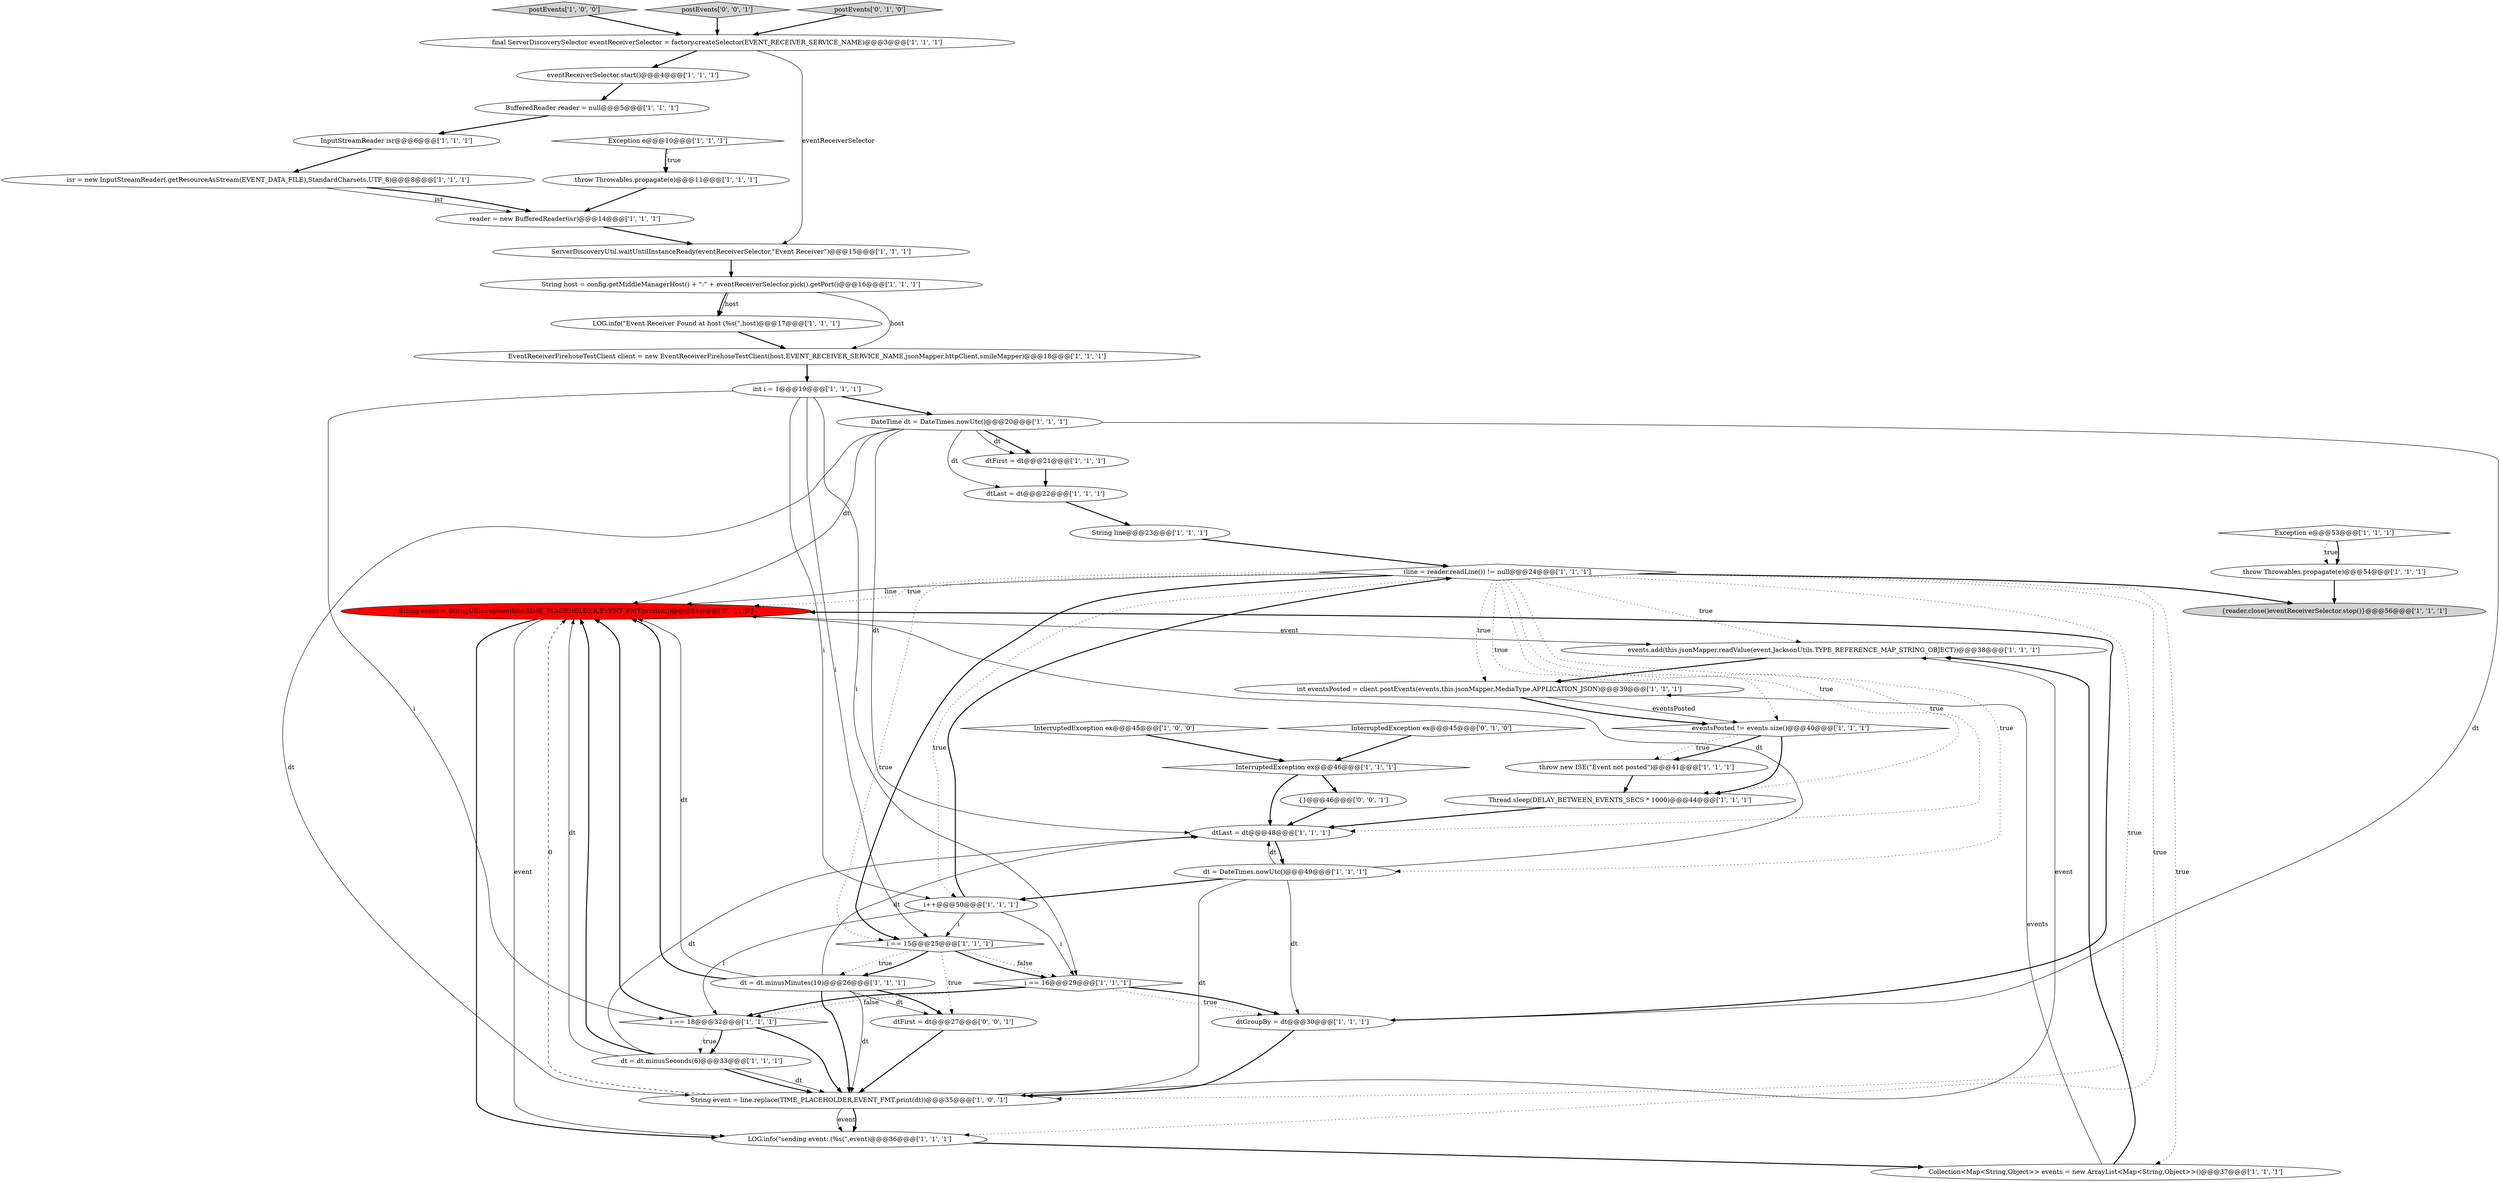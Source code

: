 digraph {
21 [style = filled, label = "String line@@@23@@@['1', '1', '1']", fillcolor = white, shape = ellipse image = "AAA0AAABBB1BBB"];
2 [style = filled, label = "LOG.info(\"Event Receiver Found at host (%s(\",host)@@@17@@@['1', '1', '1']", fillcolor = white, shape = ellipse image = "AAA0AAABBB1BBB"];
1 [style = filled, label = "postEvents['1', '0', '0']", fillcolor = lightgray, shape = diamond image = "AAA0AAABBB1BBB"];
26 [style = filled, label = "dt = dt.minusMinutes(10)@@@26@@@['1', '1', '1']", fillcolor = white, shape = ellipse image = "AAA0AAABBB1BBB"];
12 [style = filled, label = "throw new ISE(\"Event not posted\")@@@41@@@['1', '1', '1']", fillcolor = white, shape = ellipse image = "AAA0AAABBB1BBB"];
42 [style = filled, label = "String event = StringUtils.replace(line,TIME_PLACEHOLDER,EVENT_FMT.print(dt))@@@34@@@['0', '1', '0']", fillcolor = red, shape = ellipse image = "AAA1AAABBB2BBB"];
45 [style = filled, label = "postEvents['0', '0', '1']", fillcolor = lightgray, shape = diamond image = "AAA0AAABBB3BBB"];
16 [style = filled, label = "int eventsPosted = client.postEvents(events,this.jsonMapper,MediaType.APPLICATION_JSON)@@@39@@@['1', '1', '1']", fillcolor = white, shape = ellipse image = "AAA0AAABBB1BBB"];
30 [style = filled, label = "final ServerDiscoverySelector eventReceiverSelector = factory.createSelector(EVENT_RECEIVER_SERVICE_NAME)@@@3@@@['1', '1', '1']", fillcolor = white, shape = ellipse image = "AAA0AAABBB1BBB"];
28 [style = filled, label = "events.add(this.jsonMapper.readValue(event,JacksonUtils.TYPE_REFERENCE_MAP_STRING_OBJECT))@@@38@@@['1', '1', '1']", fillcolor = white, shape = ellipse image = "AAA0AAABBB1BBB"];
33 [style = filled, label = "InputStreamReader isr@@@6@@@['1', '1', '1']", fillcolor = white, shape = ellipse image = "AAA0AAABBB1BBB"];
46 [style = filled, label = "dtFirst = dt@@@27@@@['0', '0', '1']", fillcolor = white, shape = ellipse image = "AAA0AAABBB3BBB"];
24 [style = filled, label = "dt = dt.minusSeconds(6)@@@33@@@['1', '1', '1']", fillcolor = white, shape = ellipse image = "AAA0AAABBB1BBB"];
0 [style = filled, label = "int i = 1@@@19@@@['1', '1', '1']", fillcolor = white, shape = ellipse image = "AAA0AAABBB1BBB"];
5 [style = filled, label = "LOG.info(\"sending event: (%s(\",event)@@@36@@@['1', '1', '1']", fillcolor = white, shape = ellipse image = "AAA0AAABBB1BBB"];
6 [style = filled, label = "Collection<Map<String,Object>> events = new ArrayList<Map<String,Object>>()@@@37@@@['1', '1', '1']", fillcolor = white, shape = ellipse image = "AAA0AAABBB1BBB"];
8 [style = filled, label = "dtFirst = dt@@@21@@@['1', '1', '1']", fillcolor = white, shape = ellipse image = "AAA0AAABBB1BBB"];
29 [style = filled, label = "eventsPosted != events.size()@@@40@@@['1', '1', '1']", fillcolor = white, shape = diamond image = "AAA0AAABBB1BBB"];
38 [style = filled, label = "EventReceiverFirehoseTestClient client = new EventReceiverFirehoseTestClient(host,EVENT_RECEIVER_SERVICE_NAME,jsonMapper,httpClient,smileMapper)@@@18@@@['1', '1', '1']", fillcolor = white, shape = ellipse image = "AAA0AAABBB1BBB"];
41 [style = filled, label = "InterruptedException ex@@@45@@@['0', '1', '0']", fillcolor = white, shape = diamond image = "AAA0AAABBB2BBB"];
9 [style = filled, label = "throw Throwables.propagate(e)@@@11@@@['1', '1', '1']", fillcolor = white, shape = ellipse image = "AAA0AAABBB1BBB"];
31 [style = filled, label = "dtLast = dt@@@48@@@['1', '1', '1']", fillcolor = white, shape = ellipse image = "AAA0AAABBB1BBB"];
22 [style = filled, label = "InterruptedException ex@@@45@@@['1', '0', '0']", fillcolor = white, shape = diamond image = "AAA0AAABBB1BBB"];
37 [style = filled, label = "dtLast = dt@@@22@@@['1', '1', '1']", fillcolor = white, shape = ellipse image = "AAA0AAABBB1BBB"];
40 [style = filled, label = "{reader.close()eventReceiverSelector.stop()}@@@56@@@['1', '1', '1']", fillcolor = lightgray, shape = ellipse image = "AAA0AAABBB1BBB"];
44 [style = filled, label = "{}@@@46@@@['0', '0', '1']", fillcolor = white, shape = ellipse image = "AAA0AAABBB3BBB"];
13 [style = filled, label = "i == 16@@@29@@@['1', '1', '1']", fillcolor = white, shape = diamond image = "AAA0AAABBB1BBB"];
10 [style = filled, label = "dtGroupBy = dt@@@30@@@['1', '1', '1']", fillcolor = white, shape = ellipse image = "AAA0AAABBB1BBB"];
43 [style = filled, label = "postEvents['0', '1', '0']", fillcolor = lightgray, shape = diamond image = "AAA0AAABBB2BBB"];
23 [style = filled, label = "i++@@@50@@@['1', '1', '1']", fillcolor = white, shape = ellipse image = "AAA0AAABBB1BBB"];
17 [style = filled, label = "i == 18@@@32@@@['1', '1', '1']", fillcolor = white, shape = diamond image = "AAA0AAABBB1BBB"];
4 [style = filled, label = "isr = new InputStreamReader(.getResourceAsStream(EVENT_DATA_FILE),StandardCharsets.UTF_8)@@@8@@@['1', '1', '1']", fillcolor = white, shape = ellipse image = "AAA0AAABBB1BBB"];
14 [style = filled, label = "dt = DateTimes.nowUtc()@@@49@@@['1', '1', '1']", fillcolor = white, shape = ellipse image = "AAA0AAABBB1BBB"];
39 [style = filled, label = "throw Throwables.propagate(e)@@@54@@@['1', '1', '1']", fillcolor = white, shape = ellipse image = "AAA0AAABBB1BBB"];
11 [style = filled, label = "String event = line.replace(TIME_PLACEHOLDER,EVENT_FMT.print(dt))@@@35@@@['1', '0', '1']", fillcolor = white, shape = ellipse image = "AAA0AAABBB1BBB"];
19 [style = filled, label = "eventReceiverSelector.start()@@@4@@@['1', '1', '1']", fillcolor = white, shape = ellipse image = "AAA0AAABBB1BBB"];
35 [style = filled, label = "BufferedReader reader = null@@@5@@@['1', '1', '1']", fillcolor = white, shape = ellipse image = "AAA0AAABBB1BBB"];
32 [style = filled, label = "i == 15@@@25@@@['1', '1', '1']", fillcolor = white, shape = diamond image = "AAA0AAABBB1BBB"];
27 [style = filled, label = "ServerDiscoveryUtil.waitUntilInstanceReady(eventReceiverSelector,\"Event Receiver\")@@@15@@@['1', '1', '1']", fillcolor = white, shape = ellipse image = "AAA0AAABBB1BBB"];
18 [style = filled, label = "String host = config.getMiddleManagerHost() + \":\" + eventReceiverSelector.pick().getPort()@@@16@@@['1', '1', '1']", fillcolor = white, shape = ellipse image = "AAA0AAABBB1BBB"];
20 [style = filled, label = "reader = new BufferedReader(isr)@@@14@@@['1', '1', '1']", fillcolor = white, shape = ellipse image = "AAA0AAABBB1BBB"];
36 [style = filled, label = "(line = reader.readLine()) != null@@@24@@@['1', '1', '1']", fillcolor = white, shape = diamond image = "AAA0AAABBB1BBB"];
25 [style = filled, label = "InterruptedException ex@@@46@@@['1', '1', '1']", fillcolor = white, shape = diamond image = "AAA0AAABBB1BBB"];
34 [style = filled, label = "DateTime dt = DateTimes.nowUtc()@@@20@@@['1', '1', '1']", fillcolor = white, shape = ellipse image = "AAA0AAABBB1BBB"];
3 [style = filled, label = "Thread.sleep(DELAY_BETWEEN_EVENTS_SECS * 1000)@@@44@@@['1', '1', '1']", fillcolor = white, shape = ellipse image = "AAA0AAABBB1BBB"];
15 [style = filled, label = "Exception e@@@53@@@['1', '1', '1']", fillcolor = white, shape = diamond image = "AAA0AAABBB1BBB"];
7 [style = filled, label = "Exception e@@@10@@@['1', '1', '1']", fillcolor = white, shape = diamond image = "AAA0AAABBB1BBB"];
42->28 [style = solid, label="event"];
36->6 [style = dotted, label="true"];
36->16 [style = dotted, label="true"];
23->17 [style = solid, label="i"];
11->5 [style = solid, label="event"];
1->30 [style = bold, label=""];
13->10 [style = dotted, label="true"];
34->11 [style = solid, label="dt"];
45->30 [style = bold, label=""];
26->11 [style = bold, label=""];
25->44 [style = bold, label=""];
20->27 [style = bold, label=""];
25->31 [style = bold, label=""];
14->11 [style = solid, label="dt"];
36->11 [style = dotted, label="true"];
7->9 [style = bold, label=""];
13->17 [style = bold, label=""];
21->36 [style = bold, label=""];
24->11 [style = bold, label=""];
18->2 [style = solid, label="host"];
23->36 [style = bold, label=""];
26->11 [style = solid, label="dt"];
26->31 [style = solid, label="dt"];
36->14 [style = dotted, label="true"];
23->13 [style = solid, label="i"];
10->11 [style = bold, label=""];
31->14 [style = bold, label=""];
26->46 [style = bold, label=""];
34->31 [style = solid, label="dt"];
22->25 [style = bold, label=""];
26->42 [style = bold, label=""];
26->42 [style = solid, label="dt"];
16->29 [style = bold, label=""];
37->21 [style = bold, label=""];
14->31 [style = solid, label="dt"];
26->46 [style = solid, label="dt"];
34->8 [style = bold, label=""];
17->42 [style = bold, label=""];
32->26 [style = bold, label=""];
36->31 [style = dotted, label="true"];
42->5 [style = solid, label="event"];
0->34 [style = bold, label=""];
30->19 [style = bold, label=""];
0->17 [style = solid, label="i"];
5->6 [style = bold, label=""];
36->3 [style = dotted, label="true"];
38->0 [style = bold, label=""];
24->11 [style = solid, label="dt"];
11->42 [style = dashed, label="0"];
36->29 [style = dotted, label="true"];
34->10 [style = solid, label="dt"];
13->10 [style = bold, label=""];
27->18 [style = bold, label=""];
34->37 [style = solid, label="dt"];
4->20 [style = solid, label="isr"];
36->40 [style = bold, label=""];
0->32 [style = solid, label="i"];
33->4 [style = bold, label=""];
36->32 [style = dotted, label="true"];
9->20 [style = bold, label=""];
24->42 [style = solid, label="dt"];
36->28 [style = dotted, label="true"];
32->13 [style = dotted, label="false"];
24->31 [style = solid, label="dt"];
0->23 [style = solid, label="i"];
11->5 [style = bold, label=""];
11->28 [style = solid, label="event"];
14->23 [style = bold, label=""];
6->16 [style = solid, label="events"];
14->10 [style = solid, label="dt"];
39->40 [style = bold, label=""];
19->35 [style = bold, label=""];
4->20 [style = bold, label=""];
8->37 [style = bold, label=""];
12->3 [style = bold, label=""];
32->46 [style = dotted, label="true"];
36->23 [style = dotted, label="true"];
16->29 [style = solid, label="eventsPosted"];
44->31 [style = bold, label=""];
17->24 [style = dotted, label="true"];
24->42 [style = bold, label=""];
23->32 [style = solid, label="i"];
36->42 [style = solid, label="line"];
15->39 [style = dotted, label="true"];
3->31 [style = bold, label=""];
0->13 [style = solid, label="i"];
29->3 [style = bold, label=""];
35->33 [style = bold, label=""];
14->42 [style = solid, label="dt"];
36->32 [style = bold, label=""];
29->12 [style = dotted, label="true"];
36->42 [style = dotted, label="true"];
7->9 [style = dotted, label="true"];
18->2 [style = bold, label=""];
28->16 [style = bold, label=""];
43->30 [style = bold, label=""];
46->11 [style = bold, label=""];
2->38 [style = bold, label=""];
34->42 [style = solid, label="dt"];
17->24 [style = bold, label=""];
29->12 [style = bold, label=""];
10->42 [style = bold, label=""];
18->38 [style = solid, label="host"];
13->17 [style = dotted, label="false"];
34->8 [style = solid, label="dt"];
15->39 [style = bold, label=""];
32->26 [style = dotted, label="true"];
41->25 [style = bold, label=""];
42->5 [style = bold, label=""];
36->5 [style = dotted, label="true"];
30->27 [style = solid, label="eventReceiverSelector"];
32->13 [style = bold, label=""];
6->28 [style = bold, label=""];
17->11 [style = bold, label=""];
}
